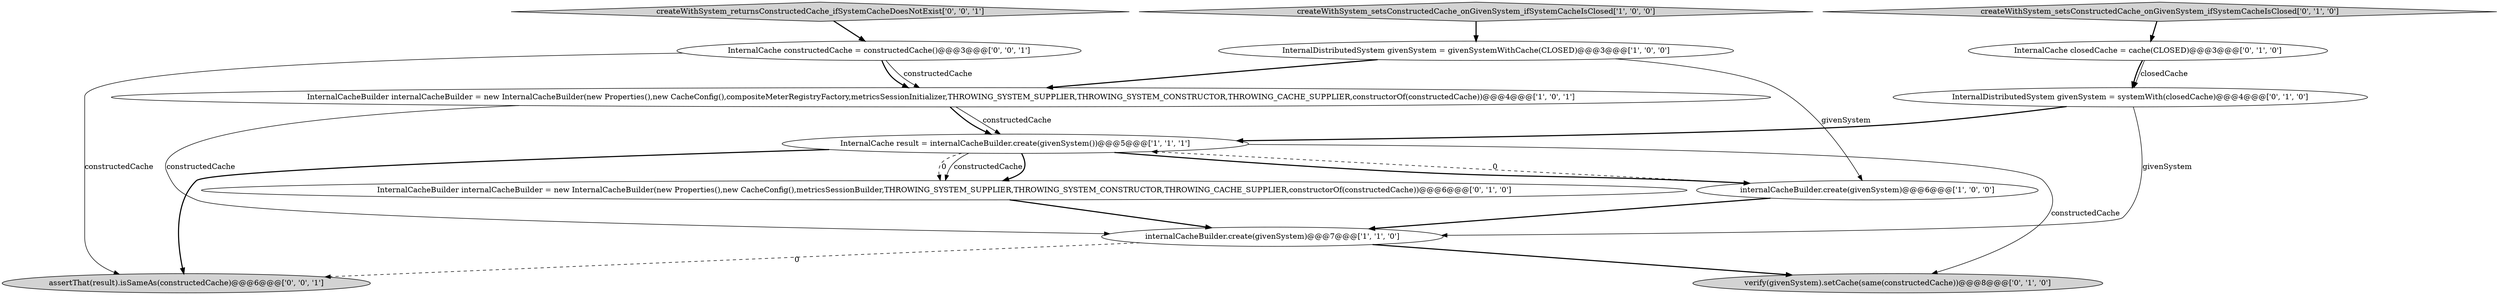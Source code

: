 digraph {
8 [style = filled, label = "InternalDistributedSystem givenSystem = systemWith(closedCache)@@@4@@@['0', '1', '0']", fillcolor = white, shape = ellipse image = "AAA1AAABBB2BBB"];
7 [style = filled, label = "verify(givenSystem).setCache(same(constructedCache))@@@8@@@['0', '1', '0']", fillcolor = lightgray, shape = ellipse image = "AAA0AAABBB2BBB"];
10 [style = filled, label = "InternalCacheBuilder internalCacheBuilder = new InternalCacheBuilder(new Properties(),new CacheConfig(),metricsSessionBuilder,THROWING_SYSTEM_SUPPLIER,THROWING_SYSTEM_CONSTRUCTOR,THROWING_CACHE_SUPPLIER,constructorOf(constructedCache))@@@6@@@['0', '1', '0']", fillcolor = white, shape = ellipse image = "AAA1AAABBB2BBB"];
13 [style = filled, label = "assertThat(result).isSameAs(constructedCache)@@@6@@@['0', '0', '1']", fillcolor = lightgray, shape = ellipse image = "AAA0AAABBB3BBB"];
1 [style = filled, label = "InternalDistributedSystem givenSystem = givenSystemWithCache(CLOSED)@@@3@@@['1', '0', '0']", fillcolor = white, shape = ellipse image = "AAA0AAABBB1BBB"];
4 [style = filled, label = "internalCacheBuilder.create(givenSystem)@@@7@@@['1', '1', '0']", fillcolor = white, shape = ellipse image = "AAA0AAABBB1BBB"];
2 [style = filled, label = "InternalCacheBuilder internalCacheBuilder = new InternalCacheBuilder(new Properties(),new CacheConfig(),compositeMeterRegistryFactory,metricsSessionInitializer,THROWING_SYSTEM_SUPPLIER,THROWING_SYSTEM_CONSTRUCTOR,THROWING_CACHE_SUPPLIER,constructorOf(constructedCache))@@@4@@@['1', '0', '1']", fillcolor = white, shape = ellipse image = "AAA0AAABBB1BBB"];
5 [style = filled, label = "createWithSystem_setsConstructedCache_onGivenSystem_ifSystemCacheIsClosed['1', '0', '0']", fillcolor = lightgray, shape = diamond image = "AAA0AAABBB1BBB"];
12 [style = filled, label = "createWithSystem_returnsConstructedCache_ifSystemCacheDoesNotExist['0', '0', '1']", fillcolor = lightgray, shape = diamond image = "AAA0AAABBB3BBB"];
9 [style = filled, label = "createWithSystem_setsConstructedCache_onGivenSystem_ifSystemCacheIsClosed['0', '1', '0']", fillcolor = lightgray, shape = diamond image = "AAA0AAABBB2BBB"];
6 [style = filled, label = "InternalCache closedCache = cache(CLOSED)@@@3@@@['0', '1', '0']", fillcolor = white, shape = ellipse image = "AAA0AAABBB2BBB"];
11 [style = filled, label = "InternalCache constructedCache = constructedCache()@@@3@@@['0', '0', '1']", fillcolor = white, shape = ellipse image = "AAA0AAABBB3BBB"];
0 [style = filled, label = "internalCacheBuilder.create(givenSystem)@@@6@@@['1', '0', '0']", fillcolor = white, shape = ellipse image = "AAA0AAABBB1BBB"];
3 [style = filled, label = "InternalCache result = internalCacheBuilder.create(givenSystem())@@@5@@@['1', '1', '1']", fillcolor = white, shape = ellipse image = "AAA0AAABBB1BBB"];
3->10 [style = solid, label="constructedCache"];
3->10 [style = bold, label=""];
6->8 [style = solid, label="closedCache"];
0->4 [style = bold, label=""];
4->7 [style = bold, label=""];
2->4 [style = solid, label="constructedCache"];
3->10 [style = dashed, label="0"];
5->1 [style = bold, label=""];
2->3 [style = solid, label="constructedCache"];
1->0 [style = solid, label="givenSystem"];
0->3 [style = dashed, label="0"];
11->2 [style = solid, label="constructedCache"];
6->8 [style = bold, label=""];
3->13 [style = bold, label=""];
11->2 [style = bold, label=""];
8->3 [style = bold, label=""];
9->6 [style = bold, label=""];
2->3 [style = bold, label=""];
10->4 [style = bold, label=""];
3->0 [style = bold, label=""];
8->4 [style = solid, label="givenSystem"];
4->13 [style = dashed, label="0"];
12->11 [style = bold, label=""];
3->7 [style = solid, label="constructedCache"];
11->13 [style = solid, label="constructedCache"];
1->2 [style = bold, label=""];
}
